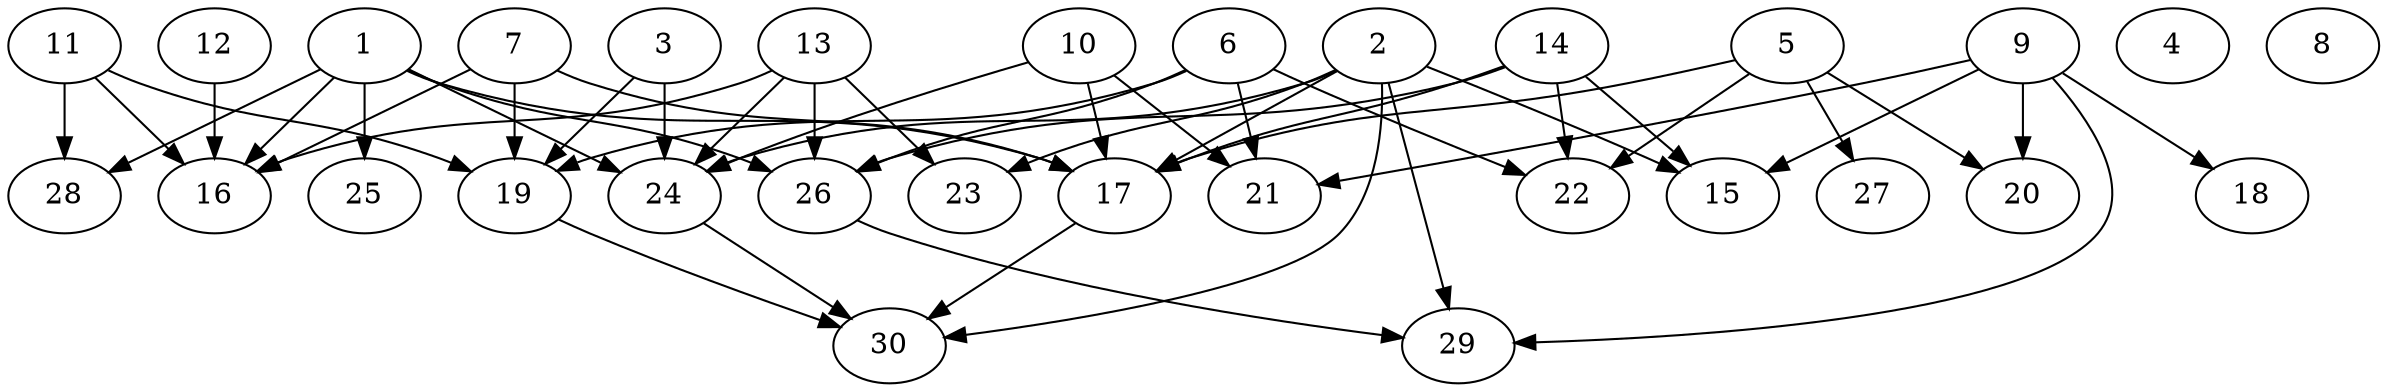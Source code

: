 // DAG automatically generated by daggen at Wed Apr 12 12:22:18 2017
// ./daggen --dot -n 30 --jump=3 --fat=0.8 --regularity=0.6 --density=0.4 
digraph G {
  1 [size="848809880", alpha="0.11"]
  1 -> 16 [size ="75497472"]
  1 -> 17 [size ="75497472"]
  1 -> 24 [size ="75497472"]
  1 -> 25 [size ="75497472"]
  1 -> 26 [size ="75497472"]
  1 -> 28 [size ="75497472"]
  2 [size="8589934592", alpha="0.10"]
  2 -> 15 [size ="33554432"]
  2 -> 17 [size ="33554432"]
  2 -> 23 [size ="33554432"]
  2 -> 24 [size ="33554432"]
  2 -> 29 [size ="33554432"]
  2 -> 30 [size ="33554432"]
  3 [size="68719476736", alpha="0.10"]
  3 -> 19 [size ="134217728"]
  3 -> 24 [size ="134217728"]
  4 [size="1073741824000", alpha="0.14"]
  5 [size="28991029248", alpha="0.04"]
  5 -> 17 [size ="75497472"]
  5 -> 20 [size ="75497472"]
  5 -> 22 [size ="75497472"]
  5 -> 27 [size ="75497472"]
  6 [size="362107738597", alpha="0.08"]
  6 -> 19 [size ="301989888"]
  6 -> 21 [size ="301989888"]
  6 -> 22 [size ="301989888"]
  6 -> 26 [size ="301989888"]
  7 [size="9887202080", alpha="0.06"]
  7 -> 16 [size ="209715200"]
  7 -> 17 [size ="209715200"]
  7 -> 19 [size ="209715200"]
  8 [size="6908211504", alpha="0.01"]
  9 [size="8589934592", alpha="0.03"]
  9 -> 15 [size ="33554432"]
  9 -> 18 [size ="33554432"]
  9 -> 20 [size ="33554432"]
  9 -> 21 [size ="33554432"]
  9 -> 29 [size ="33554432"]
  10 [size="28991029248", alpha="0.08"]
  10 -> 17 [size ="75497472"]
  10 -> 21 [size ="75497472"]
  10 -> 24 [size ="75497472"]
  11 [size="477773272486", alpha="0.11"]
  11 -> 16 [size ="411041792"]
  11 -> 19 [size ="411041792"]
  11 -> 28 [size ="411041792"]
  12 [size="120894667344", alpha="0.09"]
  12 -> 16 [size ="134217728"]
  13 [size="659042361", alpha="0.13"]
  13 -> 16 [size ="75497472"]
  13 -> 23 [size ="75497472"]
  13 -> 24 [size ="75497472"]
  13 -> 26 [size ="75497472"]
  14 [size="12705774904", alpha="0.03"]
  14 -> 15 [size ="536870912"]
  14 -> 17 [size ="536870912"]
  14 -> 22 [size ="536870912"]
  14 -> 26 [size ="536870912"]
  15 [size="991208358622", alpha="0.17"]
  16 [size="549755813888", alpha="0.16"]
  17 [size="10537562348", alpha="0.12"]
  17 -> 30 [size ="301989888"]
  18 [size="202891554416", alpha="0.01"]
  19 [size="7319351964", alpha="0.10"]
  19 -> 30 [size ="134217728"]
  20 [size="12184477180", alpha="0.10"]
  21 [size="864518273448", alpha="0.13"]
  22 [size="782757789696", alpha="0.16"]
  23 [size="1073741824000", alpha="0.12"]
  24 [size="413078825067", alpha="0.01"]
  24 -> 30 [size ="411041792"]
  25 [size="831250497", alpha="0.09"]
  26 [size="782757789696", alpha="0.02"]
  26 -> 29 [size ="679477248"]
  27 [size="72689073839", alpha="0.16"]
  28 [size="1266285074", alpha="0.18"]
  29 [size="8589934592", alpha="0.18"]
  30 [size="549755813888", alpha="0.13"]
}
